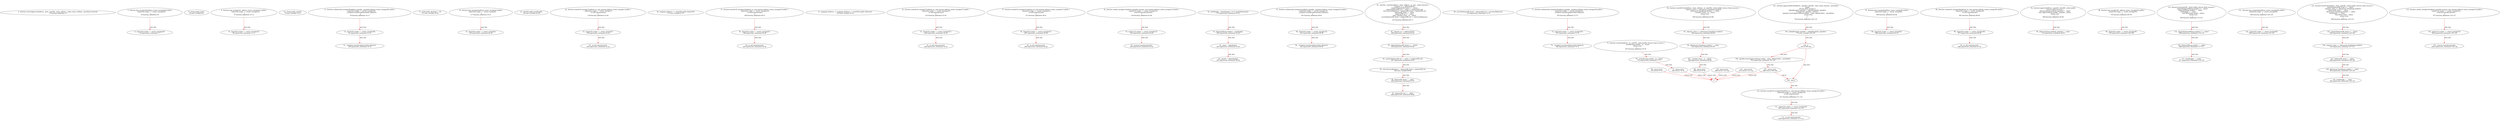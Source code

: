 digraph  {
13 [code="function receiveApproval(address _from, uint256 _value, address _token, bytes calldata _extraData) external;", label="2_ function receiveApproval(address _from, uint256 _value, address _token, bytes calldata _extraData) external;\n13-function_definition-3-3", method="receiveApproval(address _from,uint256 _value,address _token,bytes calldata _extraData)", type_label=function_definition];
35 [code="function bug_txorigin20(address owner_txorigin20) public{\n        require(tx.origin == owner_txorigin20);\n    }", label="5_ function bug_txorigin20(address owner_txorigin20) public{\n        require(tx.origin == owner_txorigin20);\n    }\n35-function_definition-6-8", method="bug_txorigin20(address owner_txorigin20)", type_label=function_definition];
43 [code="require(tx.origin == owner_txorigin20);", label="6_ require(tx.origin == owner_txorigin20);\n43-expression_statement-7-7", method="bug_txorigin20(address owner_txorigin20)", type_label=expression_statement];
52 [code="string public name;", label="8_ string public name;\n52-new_variable-9-9", method="", type_label=new_variable];
57 [code="function bug_txorigin32(  address owner_txorigin32) public{\n        require(tx.origin == owner_txorigin32);\n    }", label="9_ function bug_txorigin32(  address owner_txorigin32) public{\n        require(tx.origin == owner_txorigin32);\n    }\n57-function_definition-10-12", method="bug_txorigin32(address owner_txorigin32)", type_label=function_definition];
65 [code="require(tx.origin == owner_txorigin32);", label="10_ require(tx.origin == owner_txorigin32);\n65-expression_statement-11-11", method="bug_txorigin32(address owner_txorigin32)", type_label=expression_statement];
74 [code="string public symbol;", label="12_ string public symbol;\n74-new_variable-13-13", method="", type_label=new_variable];
79 [code="function withdrawAll_txorigin38(address payable _recipient,address owner_txorigin38) public {\n        require(tx.origin == owner_txorigin38);\n        _recipient.transfer(address(this).balance);\n    }", label="13_ function withdrawAll_txorigin38(address payable _recipient,address owner_txorigin38) public {\n        require(tx.origin == owner_txorigin38);\n        _recipient.transfer(address(this).balance);\n    }\n79-function_definition-14-17", method="withdrawAll_txorigin38(address payable _recipient,address owner_txorigin38)", type_label=function_definition];
91 [code="require(tx.origin == owner_txorigin38);", label="14_ require(tx.origin == owner_txorigin38);\n91-expression_statement-15-15", method="withdrawAll_txorigin38(address payable _recipient,address owner_txorigin38)", type_label=expression_statement];
100 [code="_recipient.transfer(address(this).balance);", label="15_ _recipient.transfer(address(this).balance);\n100-expression_statement-16-16", method="withdrawAll_txorigin38(address payable _recipient,address owner_txorigin38)", type_label=expression_statement];
111 [code="uint8 public decimals = 18;", label="17_ uint8 public decimals = 18;\n111-new_variable-18-18", method="", type_label=new_variable];
117 [code="function bug_txorigin4(address owner_txorigin4) public{\n        require(tx.origin == owner_txorigin4);\n    }", label="18_ function bug_txorigin4(address owner_txorigin4) public{\n        require(tx.origin == owner_txorigin4);\n    }\n117-function_definition-19-21", method="bug_txorigin4(address owner_txorigin4)", type_label=function_definition];
125 [code="require(tx.origin == owner_txorigin4);", label="19_ require(tx.origin == owner_txorigin4);\n125-expression_statement-20-20", method="bug_txorigin4(address owner_txorigin4)", type_label=expression_statement];
134 [code="uint256 public totalSupply;", label="21_ uint256 public totalSupply;\n134-new_variable-22-22", method="", type_label=new_variable];
139 [code="function transferTo_txorigin7(address to, uint amount,address owner_txorigin7) public {\n  require(tx.origin == owner_txorigin7);\n  to.call.value(amount);\n}", label="22_ function transferTo_txorigin7(address to, uint amount,address owner_txorigin7) public {\n  require(tx.origin == owner_txorigin7);\n  to.call.value(amount);\n}\n139-function_definition-23-26", method="transferTo_txorigin7(address to,uint amount,address owner_txorigin7)", type_label=function_definition];
155 [code="require(tx.origin == owner_txorigin7);", label="23_ require(tx.origin == owner_txorigin7);\n155-expression_statement-24-24", method="transferTo_txorigin7(address to,uint amount,address owner_txorigin7)", type_label=expression_statement];
164 [code="to.call.value(amount);", label="24_ to.call.value(amount);\n164-expression_statement-25-25", method="transferTo_txorigin7(address to,uint amount,address owner_txorigin7)", type_label=expression_statement];
173 [code="mapping (address => uint256) public balanceOf;", label="26_ mapping (address => uint256) public balanceOf;\n173-new_variable-27-27", method="", type_label=new_variable];
180 [code="function transferTo_txorigin23(address to, uint amount,address owner_txorigin23) public {\n  require(tx.origin == owner_txorigin23);\n  to.call.value(amount);\n}", label="27_ function transferTo_txorigin23(address to, uint amount,address owner_txorigin23) public {\n  require(tx.origin == owner_txorigin23);\n  to.call.value(amount);\n}\n180-function_definition-28-31", method="transferTo_txorigin23(address to,uint amount,address owner_txorigin23)", type_label=function_definition];
196 [code="require(tx.origin == owner_txorigin23);", label="28_ require(tx.origin == owner_txorigin23);\n196-expression_statement-29-29", method="transferTo_txorigin23(address to,uint amount,address owner_txorigin23)", type_label=expression_statement];
205 [code="to.call.value(amount);", label="29_ to.call.value(amount);\n205-expression_statement-30-30", method="transferTo_txorigin23(address to,uint amount,address owner_txorigin23)", type_label=expression_statement];
214 [code="mapping (address => mapping (address => uint256)) public allowance;", label="31_ mapping (address => mapping (address => uint256)) public allowance;\n214-new_variable-32-32", method="", type_label=new_variable];
223 [code="function transferTo_txorigin27(address to, uint amount,address owner_txorigin27) public {\n  require(tx.origin == owner_txorigin27);\n  to.call.value(amount);\n}", label="32_ function transferTo_txorigin27(address to, uint amount,address owner_txorigin27) public {\n  require(tx.origin == owner_txorigin27);\n  to.call.value(amount);\n}\n223-function_definition-33-36", method="transferTo_txorigin27(address to,uint amount,address owner_txorigin27)", type_label=function_definition];
239 [code="require(tx.origin == owner_txorigin27);", label="33_ require(tx.origin == owner_txorigin27);\n239-expression_statement-34-34", method="transferTo_txorigin27(address to,uint amount,address owner_txorigin27)", type_label=expression_statement];
248 [code="to.call.value(amount);", label="34_ to.call.value(amount);\n248-expression_statement-35-35", method="transferTo_txorigin27(address to,uint amount,address owner_txorigin27)", type_label=expression_statement];
271 [code="function transferTo_txorigin31(address to, uint amount,address owner_txorigin31) public {\n  require(tx.origin == owner_txorigin31);\n  to.call.value(amount);\n}", label="37_ function transferTo_txorigin31(address to, uint amount,address owner_txorigin31) public {\n  require(tx.origin == owner_txorigin31);\n  to.call.value(amount);\n}\n271-function_definition-38-41", method="transferTo_txorigin31(address to,uint amount,address owner_txorigin31)", type_label=function_definition];
287 [code="require(tx.origin == owner_txorigin31);", label="38_ require(tx.origin == owner_txorigin31);\n287-expression_statement-39-39", method="transferTo_txorigin31(address to,uint amount,address owner_txorigin31)", type_label=expression_statement];
296 [code="to.call.value(amount);", label="39_ to.call.value(amount);\n296-expression_statement-40-40", method="transferTo_txorigin31(address to,uint amount,address owner_txorigin31)", type_label=expression_statement];
319 [code="function sendto_txorigin13(address payable receiver, uint amount,address owner_txorigin13) public {\n	require (tx.origin == owner_txorigin13);\n	receiver.transfer(amount);\n}", label="42_ function sendto_txorigin13(address payable receiver, uint amount,address owner_txorigin13) public {\n	require (tx.origin == owner_txorigin13);\n	receiver.transfer(amount);\n}\n319-function_definition-43-46", method="sendto_txorigin13(address payable receiver,uint amount,address owner_txorigin13)", type_label=function_definition];
335 [code="require (tx.origin == owner_txorigin13);", label="43_ require (tx.origin == owner_txorigin13);\n335-expression_statement-44-44", method="sendto_txorigin13(address payable receiver,uint amount,address owner_txorigin13)", type_label=expression_statement];
344 [code="receiver.transfer(amount);", label="44_ receiver.transfer(amount);\n344-expression_statement-45-45", method="sendto_txorigin13(address payable receiver,uint amount,address owner_txorigin13)", type_label=expression_statement];
375 [code="totalSupply = initialSupply * 10 ** uint256(decimals);", label="52_ totalSupply = initialSupply * 10 ** uint256(decimals);\n375-expression_statement-53-53", method="", type_label=expression_statement];
385 [code="balanceOf[msg.sender] = totalSupply;", label="53_ balanceOf[msg.sender] = totalSupply;\n385-expression_statement-54-54", method="", type_label=expression_statement];
393 [code="name = tokenName;", label="54_ name = tokenName;\n393-expression_statement-55-55", method="", type_label=expression_statement];
397 [code="symbol = tokenSymbol;", label="55_ symbol = tokenSymbol;\n397-expression_statement-56-56", method="", type_label=expression_statement];
401 [code="function withdrawAll_txorigin14(address payable _recipient,address owner_txorigin14) public {\n        require(tx.origin == owner_txorigin14);\n        _recipient.transfer(address(this).balance);\n    }", label="57_ function withdrawAll_txorigin14(address payable _recipient,address owner_txorigin14) public {\n        require(tx.origin == owner_txorigin14);\n        _recipient.transfer(address(this).balance);\n    }\n401-function_definition-58-61", method="withdrawAll_txorigin14(address payable _recipient,address owner_txorigin14)", type_label=function_definition];
413 [code="require(tx.origin == owner_txorigin14);", label="58_ require(tx.origin == owner_txorigin14);\n413-expression_statement-59-59", method="withdrawAll_txorigin14(address payable _recipient,address owner_txorigin14)", type_label=expression_statement];
422 [code="_recipient.transfer(address(this).balance);", label="59_ _recipient.transfer(address(this).balance);\n422-expression_statement-60-60", method="withdrawAll_txorigin14(address payable _recipient,address owner_txorigin14)", type_label=expression_statement];
433 [code="function _transfer(address _from, address _to, uint _value) internal {\n        require(_to != address(0x0));\n        require(balanceOf[_from] >= _value);\n        require(balanceOf[_to] + _value >= balanceOf[_to]);\n        uint previousBalances = balanceOf[_from] + balanceOf[_to];\n        balanceOf[_from] -= _value;\n        balanceOf[_to] += _value;\n        emit Transfer(_from, _to, _value);\n        assert(balanceOf[_from] + balanceOf[_to] == previousBalances);\n    }", label="61_ function _transfer(address _from, address _to, uint _value) internal {\n        require(_to != address(0x0));\n        require(balanceOf[_from] >= _value);\n        require(balanceOf[_to] + _value >= balanceOf[_to]);\n        uint previousBalances = balanceOf[_from] + balanceOf[_to];\n        balanceOf[_from] -= _value;\n        balanceOf[_to] += _value;\n        emit Transfer(_from, _to, _value);\n        assert(balanceOf[_from] + balanceOf[_to] == previousBalances);\n    }\n433-function_definition-62-71", method="_transfer(address _from,address _to,uint _value)", type_label=function_definition];
449 [code="require(_to != address(0x0));", label="62_ require(_to != address(0x0));\n449-expression_statement-63-63", method="_transfer(address _from,address _to,uint _value)", type_label=expression_statement];
458 [code="require(balanceOf[_from] >= _value);", label="63_ require(balanceOf[_from] >= _value);\n458-expression_statement-64-64", method="_transfer(address _from,address _to,uint _value)", type_label=expression_statement];
467 [code="require(balanceOf[_to] + _value >= balanceOf[_to]);", label="64_ require(balanceOf[_to] + _value >= balanceOf[_to]);\n467-expression_statement-65-65", method="_transfer(address _from,address _to,uint _value)", type_label=expression_statement];
480 [code="uint previousBalances = balanceOf[_from] + balanceOf[_to];", label="65_ uint previousBalances = balanceOf[_from] + balanceOf[_to];\n480-new_variable-66-66", method="_transfer(address _from,address _to,uint _value)", type_label=new_variable];
492 [code="balanceOf[_from] -= _value;", label="66_ balanceOf[_from] -= _value;\n492-expression_statement-67-67", method="_transfer(address _from,address _to,uint _value)", type_label=expression_statement];
498 [code="balanceOf[_to] += _value;", label="67_ balanceOf[_to] += _value;\n498-expression_statement-68-68", method="_transfer(address _from,address _to,uint _value)", type_label=expression_statement];
512 [code="assert(balanceOf[_from] + balanceOf[_to] == previousBalances);", label="69_ assert(balanceOf[_from] + balanceOf[_to] == previousBalances);\n512-expression_statement-70-70", method="_transfer(address _from,address _to,uint _value)", type_label=expression_statement];
525 [code="function withdrawAll_txorigin30(address payable _recipient,address owner_txorigin30) public {\n        require(tx.origin == owner_txorigin30);\n        _recipient.transfer(address(this).balance);\n    }", label="71_ function withdrawAll_txorigin30(address payable _recipient,address owner_txorigin30) public {\n        require(tx.origin == owner_txorigin30);\n        _recipient.transfer(address(this).balance);\n    }\n525-function_definition-72-75", method="withdrawAll_txorigin30(address payable _recipient,address owner_txorigin30)", type_label=function_definition];
537 [code="require(tx.origin == owner_txorigin30);", label="72_ require(tx.origin == owner_txorigin30);\n537-expression_statement-73-73", method="withdrawAll_txorigin30(address payable _recipient,address owner_txorigin30)", type_label=expression_statement];
546 [code="_recipient.transfer(address(this).balance);", label="73_ _recipient.transfer(address(this).balance);\n546-expression_statement-74-74", method="withdrawAll_txorigin30(address payable _recipient,address owner_txorigin30)", type_label=expression_statement];
557 [code="function transfer(address _to, uint256 _value) public returns (bool success) {\n        _transfer(msg.sender, _to, _value);\n        return true;\n    }", label="75_ function transfer(address _to, uint256 _value) public returns (bool success) {\n        _transfer(msg.sender, _to, _value);\n        return true;\n    }\n557-function_definition-76-79", method="transfer(address _to,uint256 _value)", type_label=function_definition];
574 [code="_transfer(msg.sender, _to, _value);", label="76_ _transfer(msg.sender, _to, _value);\n574-expression_statement-77-77", method="transfer(address _to,uint256 _value)", type_label=expression_statement];
585 [code="return true;", label="77_ return true;\n585-return-78-78", method="transfer(address _to,uint256 _value)", type_label=return];
588 [code="function bug_txorigin8(address owner_txorigin8) public{\n        require(tx.origin == owner_txorigin8);\n    }", label="79_ function bug_txorigin8(address owner_txorigin8) public{\n        require(tx.origin == owner_txorigin8);\n    }\n588-function_definition-80-82", method="bug_txorigin8(address owner_txorigin8)", type_label=function_definition];
596 [code="require(tx.origin == owner_txorigin8);", label="80_ require(tx.origin == owner_txorigin8);\n596-expression_statement-81-81", method="bug_txorigin8(address owner_txorigin8)", type_label=expression_statement];
605 [code="function transferFrom(address _from, address _to, uint256 _value) public returns (bool success) {\n        require(_value <= allowance[_from][msg.sender]);      \n        allowance[_from][msg.sender] -= _value;\n        _transfer(_from, _to, _value);\n        return true;\n    }", label="82_ function transferFrom(address _from, address _to, uint256 _value) public returns (bool success) {\n        require(_value <= allowance[_from][msg.sender]);      \n        allowance[_from][msg.sender] -= _value;\n        _transfer(_from, _to, _value);\n        return true;\n    }\n605-function_definition-83-88", method="transferFrom(address _from,address _to,uint256 _value)", type_label=function_definition];
626 [code="require(_value <= allowance[_from][msg.sender]);", label="83_ require(_value <= allowance[_from][msg.sender]);\n626-expression_statement-84-84", method="transferFrom(address _from,address _to,uint256 _value)", type_label=expression_statement];
639 [code="allowance[_from][msg.sender] -= _value;", label="84_ allowance[_from][msg.sender] -= _value;\n639-expression_statement-85-85", method="transferFrom(address _from,address _to,uint256 _value)", type_label=expression_statement];
649 [code="_transfer(_from, _to, _value);", label="85_ _transfer(_from, _to, _value);\n649-expression_statement-86-86", method="transferFrom(address _from,address _to,uint256 _value)", type_label=expression_statement];
658 [code="return true;", label="86_ return true;\n658-return-87-87", method="transferFrom(address _from,address _to,uint256 _value)", type_label=return];
661 [code="function transferTo_txorigin39(address to, uint amount,address owner_txorigin39) public {\n  require(tx.origin == owner_txorigin39);\n  to.call.value(amount);\n}", label="88_ function transferTo_txorigin39(address to, uint amount,address owner_txorigin39) public {\n  require(tx.origin == owner_txorigin39);\n  to.call.value(amount);\n}\n661-function_definition-89-92", method="transferTo_txorigin39(address to,uint amount,address owner_txorigin39)", type_label=function_definition];
677 [code="require(tx.origin == owner_txorigin39);", label="89_ require(tx.origin == owner_txorigin39);\n677-expression_statement-90-90", method="transferTo_txorigin39(address to,uint amount,address owner_txorigin39)", type_label=expression_statement];
686 [code="to.call.value(amount);", label="90_ to.call.value(amount);\n686-expression_statement-91-91", method="transferTo_txorigin39(address to,uint amount,address owner_txorigin39)", type_label=expression_statement];
695 [code="function approve(address _spender, uint256 _value) public\n        returns (bool success) {\n        allowance[msg.sender][_spender] = _value;\n        emit Approval(msg.sender, _spender, _value);\n        return true;\n    }", label="92_ function approve(address _spender, uint256 _value) public\n        returns (bool success) {\n        allowance[msg.sender][_spender] = _value;\n        emit Approval(msg.sender, _spender, _value);\n        return true;\n    }\n695-function_definition-93-98", method="approve(address _spender,uint256 _value)", type_label=function_definition];
712 [code="allowance[msg.sender][_spender] = _value;", label="94_ allowance[msg.sender][_spender] = _value;\n712-expression_statement-95-95", method="approve(address _spender,uint256 _value)", type_label=expression_statement];
732 [code="return true;", label="96_ return true;\n732-return-97-97", method="approve(address _spender,uint256 _value)", type_label=return];
735 [code="function bug_txorigin36(  address owner_txorigin36) public{\n        require(tx.origin == owner_txorigin36);\n    }", label="98_ function bug_txorigin36(  address owner_txorigin36) public{\n        require(tx.origin == owner_txorigin36);\n    }\n735-function_definition-99-101", method="bug_txorigin36(address owner_txorigin36)", type_label=function_definition];
743 [code="require(tx.origin == owner_txorigin36);", label="99_ require(tx.origin == owner_txorigin36);\n743-expression_statement-100-100", method="bug_txorigin36(address owner_txorigin36)", type_label=expression_statement];
752 [code="function approveAndCall(address _spender, uint256 _value, bytes memory _extraData)\n        public\n        returns (bool success) {\n        tokenRecipient spender = tokenRecipient(_spender);\n        if (approve(_spender, _value)) {\n            spender.receiveApproval(msg.sender, _value, address(this), _extraData);\n            return true;\n        }\n    }", label="101_ function approveAndCall(address _spender, uint256 _value, bytes memory _extraData)\n        public\n        returns (bool success) {\n        tokenRecipient spender = tokenRecipient(_spender);\n        if (approve(_spender, _value)) {\n            spender.receiveApproval(msg.sender, _value, address(this), _extraData);\n            return true;\n        }\n    }\n752-function_definition-102-110", method="approveAndCall(address _spender,uint256 _value,bytes memory _extraData)", type_label=function_definition];
773 [code="tokenRecipient spender = tokenRecipient(_spender);", label="104_ tokenRecipient spender = tokenRecipient(_spender);\n773-new_variable-105-105", method="approveAndCall(address _spender,uint256 _value,bytes memory _extraData)", type_label=new_variable];
783 [code="if (approve(_spender, _value)) {\n            spender.receiveApproval(msg.sender, _value, address(this), _extraData);\n            return true;\n        }", label="105_ if\n783-if-106-109", method="approveAndCall(address _spender,uint256 _value,bytes memory _extraData)", type_label=if];
1787 [code="if (approve(_spender, _value)) {\n            spender.receiveApproval(msg.sender, _value, address(this), _extraData);\n            return true;\n        }", label="105_ end_if", method="approveAndCall(address _spender,uint256 _value,bytes memory _extraData)", type_label=end_if];
791 [code="spender.receiveApproval(msg.sender, _value, address(this), _extraData);", label="106_ spender.receiveApproval(msg.sender, _value, address(this), _extraData);\n791-expression_statement-107-107", method="approveAndCall(address _spender,uint256 _value,bytes memory _extraData)", type_label=expression_statement];
808 [code="return true;", label="107_ return true;\n808-return-108-108", method="approveAndCall(address _spender,uint256 _value,bytes memory _extraData)", type_label=return];
811 [code="function transferTo_txorigin35(address to, uint amount,address owner_txorigin35) public {\n  require(tx.origin == owner_txorigin35);\n  to.call.value(amount);\n}", label="110_ function transferTo_txorigin35(address to, uint amount,address owner_txorigin35) public {\n  require(tx.origin == owner_txorigin35);\n  to.call.value(amount);\n}\n811-function_definition-111-114", method="transferTo_txorigin35(address to,uint amount,address owner_txorigin35)", type_label=function_definition];
827 [code="require(tx.origin == owner_txorigin35);", label="111_ require(tx.origin == owner_txorigin35);\n827-expression_statement-112-112", method="transferTo_txorigin35(address to,uint amount,address owner_txorigin35)", type_label=expression_statement];
836 [code="to.call.value(amount);", label="112_ to.call.value(amount);\n836-expression_statement-113-113", method="transferTo_txorigin35(address to,uint amount,address owner_txorigin35)", type_label=expression_statement];
845 [code="function burn(uint256 _value) public returns (bool success) {\n        require(balanceOf[msg.sender] >= _value);    \n        balanceOf[msg.sender] -= _value;             \n        totalSupply -= _value;                       \n        emit Burn(msg.sender, _value);\n        return true;\n    }", label="114_ function burn(uint256 _value) public returns (bool success) {\n        require(balanceOf[msg.sender] >= _value);    \n        balanceOf[msg.sender] -= _value;             \n        totalSupply -= _value;                       \n        emit Burn(msg.sender, _value);\n        return true;\n    }\n845-function_definition-115-121", method="burn(uint256 _value)", type_label=function_definition];
858 [code="require(balanceOf[msg.sender] >= _value);", label="115_ require(balanceOf[msg.sender] >= _value);\n858-expression_statement-116-116", method="burn(uint256 _value)", type_label=expression_statement];
869 [code="balanceOf[msg.sender] -= _value;", label="116_ balanceOf[msg.sender] -= _value;\n869-expression_statement-117-117", method="burn(uint256 _value)", type_label=expression_statement];
877 [code="totalSupply -= _value;", label="117_ totalSupply -= _value;\n877-expression_statement-118-118", method="burn(uint256 _value)", type_label=expression_statement];
889 [code="return true;", label="119_ return true;\n889-return-120-120", method="burn(uint256 _value)", type_label=return];
892 [code="function bug_txorigin40(address owner_txorigin40) public{\n        require(tx.origin == owner_txorigin40);\n    }", label="121_ function bug_txorigin40(address owner_txorigin40) public{\n        require(tx.origin == owner_txorigin40);\n    }\n892-function_definition-122-124", method="bug_txorigin40(address owner_txorigin40)", type_label=function_definition];
900 [code="require(tx.origin == owner_txorigin40);", label="122_ require(tx.origin == owner_txorigin40);\n900-expression_statement-123-123", method="bug_txorigin40(address owner_txorigin40)", type_label=expression_statement];
909 [code="function burnFrom(address _from, uint256 _value) public returns (bool success) {\n        require(balanceOf[_from] >= _value);                 \n        require(_value <= allowance[_from][msg.sender]);     \n        balanceOf[_from] -= _value;                          \n        allowance[_from][msg.sender] -= _value;              \n        totalSupply -= _value;                               \n        emit Burn(_from, _value);\n        return true;\n    }", label="124_ function burnFrom(address _from, uint256 _value) public returns (bool success) {\n        require(balanceOf[_from] >= _value);                 \n        require(_value <= allowance[_from][msg.sender]);     \n        balanceOf[_from] -= _value;                          \n        allowance[_from][msg.sender] -= _value;              \n        totalSupply -= _value;                               \n        emit Burn(_from, _value);\n        return true;\n    }\n909-function_definition-125-133", method="burnFrom(address _from,uint256 _value)", type_label=function_definition];
926 [code="require(balanceOf[_from] >= _value);", label="125_ require(balanceOf[_from] >= _value);\n926-expression_statement-126-126", method="burnFrom(address _from,uint256 _value)", type_label=expression_statement];
935 [code="require(_value <= allowance[_from][msg.sender]);", label="126_ require(_value <= allowance[_from][msg.sender]);\n935-expression_statement-127-127", method="burnFrom(address _from,uint256 _value)", type_label=expression_statement];
948 [code="balanceOf[_from] -= _value;", label="127_ balanceOf[_from] -= _value;\n948-expression_statement-128-128", method="burnFrom(address _from,uint256 _value)", type_label=expression_statement];
954 [code="allowance[_from][msg.sender] -= _value;", label="128_ allowance[_from][msg.sender] -= _value;\n954-expression_statement-129-129", method="burnFrom(address _from,uint256 _value)", type_label=expression_statement];
964 [code="totalSupply -= _value;", label="129_ totalSupply -= _value;\n964-expression_statement-130-130", method="burnFrom(address _from,uint256 _value)", type_label=expression_statement];
974 [code="return true;", label="131_ return true;\n974-return-132-132", method="burnFrom(address _from,uint256 _value)", type_label=return];
977 [code="function sendto_txorigin33(address payable receiver, uint amount,address owner_txorigin33) public {\n	require (tx.origin == owner_txorigin33);\n	receiver.transfer(amount);\n}", label="133_ function sendto_txorigin33(address payable receiver, uint amount,address owner_txorigin33) public {\n	require (tx.origin == owner_txorigin33);\n	receiver.transfer(amount);\n}\n977-function_definition-134-137", method="sendto_txorigin33(address payable receiver,uint amount,address owner_txorigin33)", type_label=function_definition];
993 [code="require (tx.origin == owner_txorigin33);", label="134_ require (tx.origin == owner_txorigin33);\n993-expression_statement-135-135", method="sendto_txorigin33(address payable receiver,uint amount,address owner_txorigin33)", type_label=expression_statement];
1002 [code="receiver.transfer(amount);", label="135_ receiver.transfer(amount);\n1002-expression_statement-136-136", method="sendto_txorigin33(address payable receiver,uint amount,address owner_txorigin33)", type_label=expression_statement];
2;
35 -> 43  [color=red, controlflow_type=next_line, edge_type=CFG_edge, key=0, label=next_line];
57 -> 65  [color=red, controlflow_type=next_line, edge_type=CFG_edge, key=0, label=next_line];
79 -> 91  [color=red, controlflow_type=next_line, edge_type=CFG_edge, key=0, label=next_line];
91 -> 100  [color=red, controlflow_type=next_line, edge_type=CFG_edge, key=0, label=next_line];
117 -> 125  [color=red, controlflow_type=next_line, edge_type=CFG_edge, key=0, label=next_line];
139 -> 155  [color=red, controlflow_type=next_line, edge_type=CFG_edge, key=0, label=next_line];
155 -> 164  [color=red, controlflow_type=next_line, edge_type=CFG_edge, key=0, label=next_line];
180 -> 196  [color=red, controlflow_type=next_line, edge_type=CFG_edge, key=0, label=next_line];
196 -> 205  [color=red, controlflow_type=next_line, edge_type=CFG_edge, key=0, label=next_line];
223 -> 239  [color=red, controlflow_type=next_line, edge_type=CFG_edge, key=0, label=next_line];
239 -> 248  [color=red, controlflow_type=next_line, edge_type=CFG_edge, key=0, label=next_line];
271 -> 287  [color=red, controlflow_type=next_line, edge_type=CFG_edge, key=0, label=next_line];
287 -> 296  [color=red, controlflow_type=next_line, edge_type=CFG_edge, key=0, label=next_line];
319 -> 335  [color=red, controlflow_type=next_line, edge_type=CFG_edge, key=0, label=next_line];
335 -> 344  [color=red, controlflow_type=next_line, edge_type=CFG_edge, key=0, label=next_line];
375 -> 385  [color=red, controlflow_type=next_line, edge_type=CFG_edge, key=0, label=next_line];
385 -> 393  [color=red, controlflow_type=next_line, edge_type=CFG_edge, key=0, label=next_line];
393 -> 397  [color=red, controlflow_type=next_line, edge_type=CFG_edge, key=0, label=next_line];
401 -> 413  [color=red, controlflow_type=next_line, edge_type=CFG_edge, key=0, label=next_line];
413 -> 422  [color=red, controlflow_type=next_line, edge_type=CFG_edge, key=0, label=next_line];
433 -> 449  [color=red, controlflow_type=next_line, edge_type=CFG_edge, key=0, label=next_line];
449 -> 458  [color=red, controlflow_type=next_line, edge_type=CFG_edge, key=0, label=next_line];
458 -> 467  [color=red, controlflow_type=next_line, edge_type=CFG_edge, key=0, label=next_line];
467 -> 480  [color=red, controlflow_type=next_line, edge_type=CFG_edge, key=0, label=next_line];
480 -> 492  [color=red, controlflow_type=next_line, edge_type=CFG_edge, key=0, label=next_line];
492 -> 498  [color=red, controlflow_type=next_line, edge_type=CFG_edge, key=0, label=next_line];
525 -> 537  [color=red, controlflow_type=next_line, edge_type=CFG_edge, key=0, label=next_line];
537 -> 546  [color=red, controlflow_type=next_line, edge_type=CFG_edge, key=0, label=next_line];
557 -> 574  [color=red, controlflow_type=next_line, edge_type=CFG_edge, key=0, label=next_line];
574 -> 585  [color=red, controlflow_type=next_line, edge_type=CFG_edge, key=0, label=next_line];
585 -> 2  [color=red, controlflow_type=return_exit, edge_type=CFG_edge, key=0, label=return_exit];
588 -> 596  [color=red, controlflow_type=next_line, edge_type=CFG_edge, key=0, label=next_line];
605 -> 626  [color=red, controlflow_type=next_line, edge_type=CFG_edge, key=0, label=next_line];
626 -> 639  [color=red, controlflow_type=next_line, edge_type=CFG_edge, key=0, label=next_line];
639 -> 649  [color=red, controlflow_type=next_line, edge_type=CFG_edge, key=0, label=next_line];
649 -> 658  [color=red, controlflow_type=next_line, edge_type=CFG_edge, key=0, label=next_line];
658 -> 2  [color=red, controlflow_type=return_exit, edge_type=CFG_edge, key=0, label=return_exit];
661 -> 677  [color=red, controlflow_type=next_line, edge_type=CFG_edge, key=0, label=next_line];
677 -> 686  [color=red, controlflow_type=next_line, edge_type=CFG_edge, key=0, label=next_line];
695 -> 712  [color=red, controlflow_type=next_line, edge_type=CFG_edge, key=0, label=next_line];
732 -> 2  [color=red, controlflow_type=return_exit, edge_type=CFG_edge, key=0, label=return_exit];
735 -> 743  [color=red, controlflow_type=next_line, edge_type=CFG_edge, key=0, label=next_line];
752 -> 773  [color=red, controlflow_type=next_line, edge_type=CFG_edge, key=0, label=next_line];
773 -> 783  [color=red, controlflow_type=next_line, edge_type=CFG_edge, key=0, label=next_line];
783 -> 791  [color=red, controlflow_type=pos_next, edge_type=CFG_edge, key=0, label=pos_next];
783 -> 1787  [color=red, controlflow_type=neg_next, edge_type=CFG_edge, key=0, label=neg_next];
1787 -> 811  [color=red, controlflow_type=next_line, edge_type=CFG_edge, key=0, label=next_line];
791 -> 808  [color=red, controlflow_type=next_line, edge_type=CFG_edge, key=0, label=next_line];
808 -> 1787  [color=red, controlflow_type=end_if, edge_type=CFG_edge, key=0, label=end_if];
808 -> 2  [color=red, controlflow_type=return_exit, edge_type=CFG_edge, key=0, label=return_exit];
811 -> 827  [color=red, controlflow_type=next_line, edge_type=CFG_edge, key=0, label=next_line];
827 -> 836  [color=red, controlflow_type=next_line, edge_type=CFG_edge, key=0, label=next_line];
845 -> 858  [color=red, controlflow_type=next_line, edge_type=CFG_edge, key=0, label=next_line];
858 -> 869  [color=red, controlflow_type=next_line, edge_type=CFG_edge, key=0, label=next_line];
869 -> 877  [color=red, controlflow_type=next_line, edge_type=CFG_edge, key=0, label=next_line];
889 -> 2  [color=red, controlflow_type=return_exit, edge_type=CFG_edge, key=0, label=return_exit];
892 -> 900  [color=red, controlflow_type=next_line, edge_type=CFG_edge, key=0, label=next_line];
909 -> 926  [color=red, controlflow_type=next_line, edge_type=CFG_edge, key=0, label=next_line];
926 -> 935  [color=red, controlflow_type=next_line, edge_type=CFG_edge, key=0, label=next_line];
935 -> 948  [color=red, controlflow_type=next_line, edge_type=CFG_edge, key=0, label=next_line];
948 -> 954  [color=red, controlflow_type=next_line, edge_type=CFG_edge, key=0, label=next_line];
954 -> 964  [color=red, controlflow_type=next_line, edge_type=CFG_edge, key=0, label=next_line];
974 -> 2  [color=red, controlflow_type=return_exit, edge_type=CFG_edge, key=0, label=return_exit];
977 -> 993  [color=red, controlflow_type=next_line, edge_type=CFG_edge, key=0, label=next_line];
993 -> 1002  [color=red, controlflow_type=next_line, edge_type=CFG_edge, key=0, label=next_line];
}

